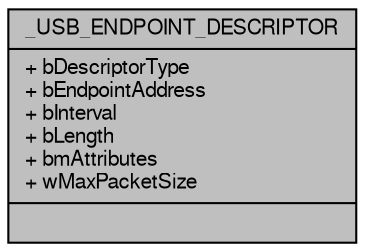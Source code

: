 digraph "_USB_ENDPOINT_DESCRIPTOR"
{
  edge [fontname="FreeSans",fontsize="10",labelfontname="FreeSans",labelfontsize="10"];
  node [fontname="FreeSans",fontsize="10",shape=record];
  Node1 [label="{_USB_ENDPOINT_DESCRIPTOR\n|+ bDescriptorType\l+ bEndpointAddress\l+ bInterval\l+ bLength\l+ bmAttributes\l+ wMaxPacketSize\l|}",height=0.2,width=0.4,color="black", fillcolor="grey75", style="filled", fontcolor="black"];
}
